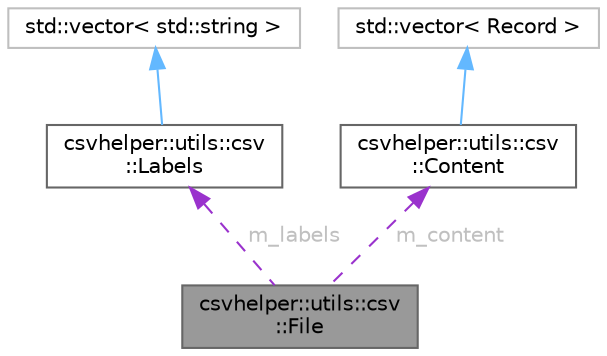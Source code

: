 digraph "csvhelper::utils::csv::File"
{
 // LATEX_PDF_SIZE
  bgcolor="transparent";
  edge [fontname=Helvetica,fontsize=10,labelfontname=Helvetica,labelfontsize=10];
  node [fontname=Helvetica,fontsize=10,shape=box,height=0.2,width=0.4];
  Node1 [id="Node000001",label="csvhelper::utils::csv\l::File",height=0.2,width=0.4,color="gray40", fillcolor="grey60", style="filled", fontcolor="black",tooltip=" "];
  Node2 -> Node1 [id="edge1_Node000001_Node000002",dir="back",color="darkorchid3",style="dashed",tooltip=" ",label=" m_labels",fontcolor="grey" ];
  Node2 [id="Node000002",label="csvhelper::utils::csv\l::Labels",height=0.2,width=0.4,color="gray40", fillcolor="white", style="filled",URL="$structcsvhelper_1_1utils_1_1csv_1_1_labels.html",tooltip=" "];
  Node3 -> Node2 [id="edge2_Node000002_Node000003",dir="back",color="steelblue1",style="solid",tooltip=" "];
  Node3 [id="Node000003",label="std::vector\< std::string \>",height=0.2,width=0.4,color="grey75", fillcolor="white", style="filled",tooltip=" "];
  Node4 -> Node1 [id="edge3_Node000001_Node000004",dir="back",color="darkorchid3",style="dashed",tooltip=" ",label=" m_content",fontcolor="grey" ];
  Node4 [id="Node000004",label="csvhelper::utils::csv\l::Content",height=0.2,width=0.4,color="gray40", fillcolor="white", style="filled",URL="$structcsvhelper_1_1utils_1_1csv_1_1_content.html",tooltip=" "];
  Node5 -> Node4 [id="edge4_Node000004_Node000005",dir="back",color="steelblue1",style="solid",tooltip=" "];
  Node5 [id="Node000005",label="std::vector\< Record \>",height=0.2,width=0.4,color="grey75", fillcolor="white", style="filled",tooltip=" "];
}
